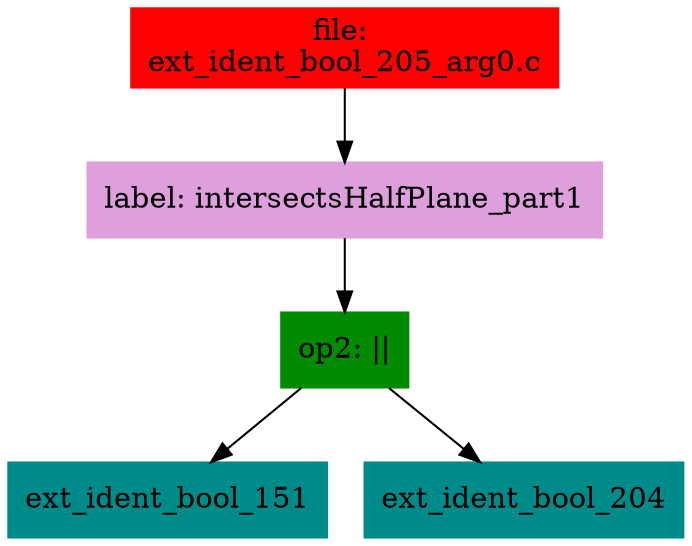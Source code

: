 digraph G {
node [shape=box]

0 [label="file: 
ext_ident_bool_205_arg0.c",color=red, style=filled]
1 [label="label: intersectsHalfPlane_part1",color=plum, style=filled]
0 -> 1
2 [label="op2: ||",color=green4, style=filled]
1 -> 2
3 [label="ext_ident_bool_151",color=cyan4, style=filled]
2 -> 3
374 [label="ext_ident_bool_204",color=cyan4, style=filled]
2 -> 374


}

